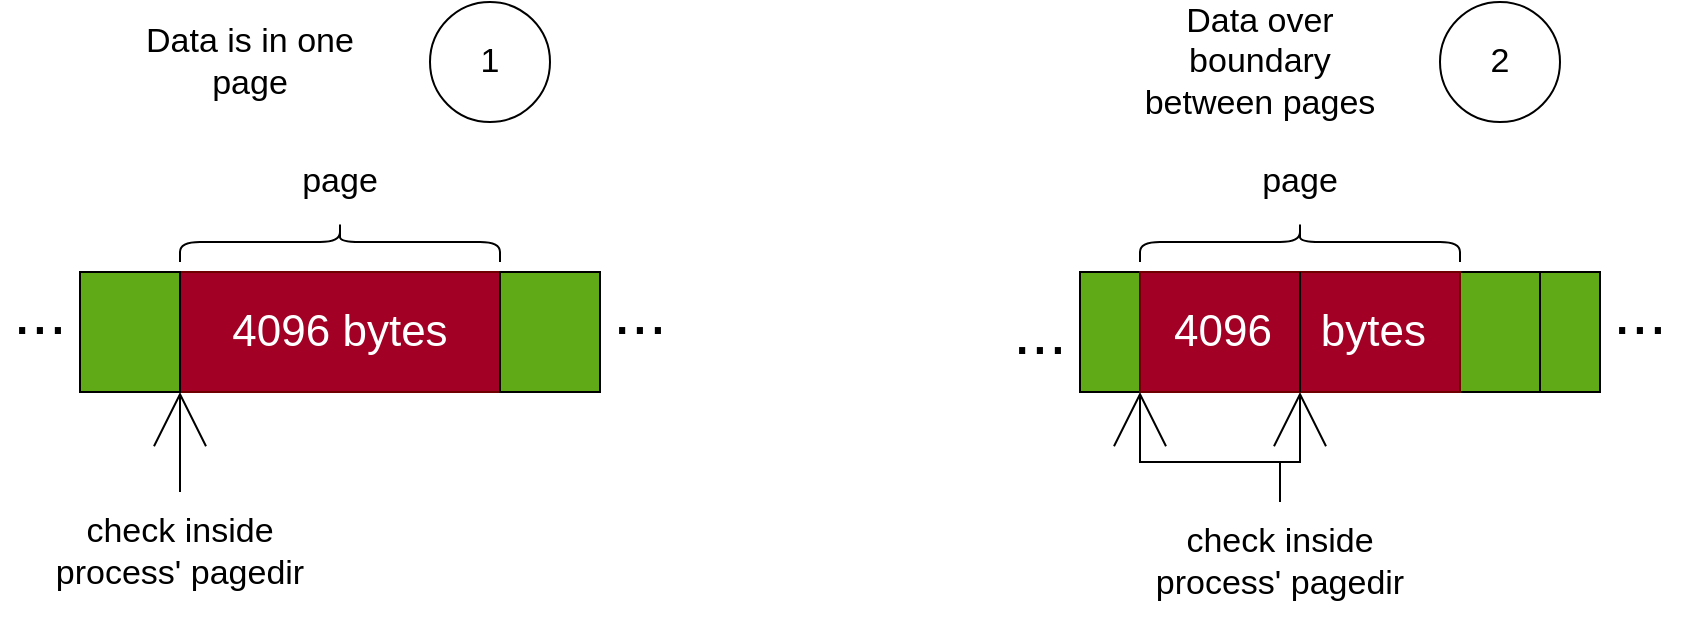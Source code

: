 <mxfile>
    <diagram id="Uy986KGVX4YS-kIAA33W" name="Page-1">
        <mxGraphModel dx="1501" dy="1472" grid="1" gridSize="10" guides="1" tooltips="1" connect="1" arrows="1" fold="1" page="1" pageScale="1" pageWidth="850" pageHeight="1100" math="0" shadow="0">
            <root>
                <mxCell id="0"/>
                <mxCell id="1" parent="0"/>
                <mxCell id="33" value="&lt;font face=&quot;helvetica&quot;&gt;&lt;span style=&quot;font-size: 22px&quot;&gt;4096 bytes&lt;/span&gt;&lt;/font&gt;" style="rounded=0;whiteSpace=wrap;html=1;fillColor=#a20025;fontColor=#ffffff;strokeColor=#6F0000;" parent="1" vertex="1">
                    <mxGeometry x="100" y="145" width="160" height="60" as="geometry"/>
                </mxCell>
                <mxCell id="34" value="" style="rounded=0;whiteSpace=wrap;html=1;sketch=0;strokeColor=#000000;fillColor=#60A917;" parent="1" vertex="1">
                    <mxGeometry x="260" y="145" width="50" height="60" as="geometry"/>
                </mxCell>
                <mxCell id="35" value="" style="rounded=0;whiteSpace=wrap;html=1;strokeColor=#000000;fillColor=#60A917;" parent="1" vertex="1">
                    <mxGeometry x="50" y="145" width="50" height="60" as="geometry"/>
                </mxCell>
                <mxCell id="36" value="&lt;font style=&quot;font-size: 32px&quot;&gt;...&lt;/font&gt;" style="text;html=1;strokeColor=none;fillColor=none;align=center;verticalAlign=middle;whiteSpace=wrap;rounded=0;sketch=0;fontColor=#000000;" parent="1" vertex="1">
                    <mxGeometry x="10" y="145" width="40" height="40" as="geometry"/>
                </mxCell>
                <mxCell id="37" value="&lt;font style=&quot;font-size: 32px&quot;&gt;...&lt;/font&gt;" style="text;html=1;strokeColor=none;fillColor=none;align=center;verticalAlign=middle;whiteSpace=wrap;rounded=0;sketch=0;fontColor=#000000;" parent="1" vertex="1">
                    <mxGeometry x="310" y="145" width="40" height="40" as="geometry"/>
                </mxCell>
                <mxCell id="48" value="" style="rounded=0;whiteSpace=wrap;html=1;fillColor=#60a917;fontColor=#ffffff;strokeColor=#000000;" parent="1" vertex="1">
                    <mxGeometry x="550" y="145" width="110" height="60" as="geometry"/>
                </mxCell>
                <mxCell id="49" value="" style="rounded=0;whiteSpace=wrap;html=1;sketch=0;strokeColor=#000000;fillColor=#60A917;" parent="1" vertex="1">
                    <mxGeometry x="660" y="145" width="120" height="60" as="geometry"/>
                </mxCell>
                <mxCell id="50" value="&lt;font style=&quot;font-size: 32px&quot;&gt;...&lt;/font&gt;" style="text;html=1;strokeColor=none;fillColor=none;align=center;verticalAlign=middle;whiteSpace=wrap;rounded=0;sketch=0;fontColor=#000000;" parent="1" vertex="1">
                    <mxGeometry x="510" y="155" width="40" height="40" as="geometry"/>
                </mxCell>
                <mxCell id="51" value="&lt;font style=&quot;font-size: 32px&quot;&gt;...&lt;/font&gt;" style="text;html=1;strokeColor=none;fillColor=none;align=center;verticalAlign=middle;whiteSpace=wrap;rounded=0;sketch=0;fontColor=#000000;" parent="1" vertex="1">
                    <mxGeometry x="810" y="145" width="40" height="40" as="geometry"/>
                </mxCell>
                <mxCell id="64" value="" style="group" parent="1" vertex="1" connectable="0">
                    <mxGeometry x="580" y="10" width="210" height="60" as="geometry"/>
                </mxCell>
                <mxCell id="65" value="Data over boundary between pages" style="text;html=1;strokeColor=none;fillColor=none;align=center;verticalAlign=middle;whiteSpace=wrap;rounded=0;sketch=0;fontSize=17;fontColor=#000000;" parent="64" vertex="1">
                    <mxGeometry y="5" width="120" height="50" as="geometry"/>
                </mxCell>
                <mxCell id="66" value="2" style="ellipse;whiteSpace=wrap;html=1;aspect=fixed;sketch=0;fontSize=17;" parent="64" vertex="1">
                    <mxGeometry x="150" width="60" height="60" as="geometry"/>
                </mxCell>
                <mxCell id="67" value="" style="group" parent="1" vertex="1" connectable="0">
                    <mxGeometry x="75" y="10" width="210" height="60" as="geometry"/>
                </mxCell>
                <mxCell id="68" value="Data is in one page" style="text;html=1;strokeColor=none;fillColor=none;align=center;verticalAlign=middle;whiteSpace=wrap;rounded=0;sketch=0;fontSize=17;fontColor=#000000;" parent="67" vertex="1">
                    <mxGeometry y="5" width="120" height="50" as="geometry"/>
                </mxCell>
                <mxCell id="69" value="1" style="ellipse;whiteSpace=wrap;html=1;aspect=fixed;sketch=0;fontSize=17;" parent="67" vertex="1">
                    <mxGeometry x="150" width="60" height="60" as="geometry"/>
                </mxCell>
                <mxCell id="70" value="4096&amp;nbsp; &amp;nbsp; bytes" style="rounded=0;whiteSpace=wrap;html=1;sketch=0;fillColor=#a20025;strokeColor=#6F0000;fontColor=#ffffff;fontSize=22;" parent="1" vertex="1">
                    <mxGeometry x="580" y="145" width="160" height="60" as="geometry"/>
                </mxCell>
                <mxCell id="71" value="" style="endArrow=none;html=1;entryX=1;entryY=0;entryDx=0;entryDy=0;exitX=0;exitY=1;exitDx=0;exitDy=0;strokeColor=#000000;" parent="1" source="49" target="48" edge="1">
                    <mxGeometry width="50" height="50" relative="1" as="geometry">
                        <mxPoint x="640" y="190" as="sourcePoint"/>
                        <mxPoint x="690" y="140" as="targetPoint"/>
                    </mxGeometry>
                </mxCell>
                <mxCell id="73" value="" style="rounded=0;whiteSpace=wrap;html=1;sketch=0;strokeColor=#000000;fillColor=#60A917;" parent="1" vertex="1">
                    <mxGeometry x="780" y="145" width="30" height="60" as="geometry"/>
                </mxCell>
                <mxCell id="75" style="edgeStyle=orthogonalEdgeStyle;rounded=0;orthogonalLoop=1;jettySize=auto;html=1;exitX=0.5;exitY=0;exitDx=0;exitDy=0;entryX=0;entryY=1;entryDx=0;entryDy=0;fontColor=#000000;endArrow=open;endFill=0;endSize=25;strokeColor=#000000;" parent="1" source="76" edge="1">
                    <mxGeometry relative="1" as="geometry">
                        <mxPoint x="100" y="205" as="targetPoint"/>
                    </mxGeometry>
                </mxCell>
                <mxCell id="76" value="check inside process' pagedir" style="text;html=1;strokeColor=none;fillColor=none;align=center;verticalAlign=middle;whiteSpace=wrap;rounded=0;sketch=0;fontColor=#000000;fontSize=17;" parent="1" vertex="1">
                    <mxGeometry x="30" y="255" width="140" height="60" as="geometry"/>
                </mxCell>
                <mxCell id="77" style="edgeStyle=orthogonalEdgeStyle;rounded=0;orthogonalLoop=1;jettySize=auto;html=1;exitX=0.5;exitY=0;exitDx=0;exitDy=0;entryX=0;entryY=1;entryDx=0;entryDy=0;fontColor=#000000;endArrow=open;endFill=0;endSize=25;strokeColor=#000000;" parent="1" source="79" target="70" edge="1">
                    <mxGeometry relative="1" as="geometry">
                        <mxPoint x="600" y="205" as="targetPoint"/>
                        <Array as="points">
                            <mxPoint x="650" y="240"/>
                            <mxPoint x="580" y="240"/>
                        </Array>
                    </mxGeometry>
                </mxCell>
                <mxCell id="78" style="edgeStyle=orthogonalEdgeStyle;rounded=0;orthogonalLoop=1;jettySize=auto;html=1;exitX=0.5;exitY=0;exitDx=0;exitDy=0;entryX=0.5;entryY=1;entryDx=0;entryDy=0;fontSize=17;fontColor=#000000;endArrow=open;endFill=0;endSize=25;strokeColor=#000000;" parent="1" source="79" edge="1">
                    <mxGeometry relative="1" as="geometry">
                        <mxPoint x="660" y="205" as="targetPoint"/>
                        <Array as="points">
                            <mxPoint x="650" y="240"/>
                            <mxPoint x="660" y="240"/>
                        </Array>
                    </mxGeometry>
                </mxCell>
                <mxCell id="79" value="check inside process' pagedir" style="text;html=1;strokeColor=none;fillColor=none;align=center;verticalAlign=middle;whiteSpace=wrap;rounded=0;sketch=0;fontColor=#000000;fontSize=17;" parent="1" vertex="1">
                    <mxGeometry x="580" y="260" width="140" height="60" as="geometry"/>
                </mxCell>
                <mxCell id="80" value="" style="shape=curlyBracket;whiteSpace=wrap;html=1;rounded=1;flipH=1;rotation=-90;strokeColor=#000000;" vertex="1" parent="1">
                    <mxGeometry x="170" y="50" width="20" height="160" as="geometry"/>
                </mxCell>
                <mxCell id="81" value="page" style="text;html=1;strokeColor=none;fillColor=none;align=center;verticalAlign=middle;whiteSpace=wrap;rounded=0;sketch=0;fontColor=#000000;fontSize=17;" vertex="1" parent="1">
                    <mxGeometry x="140" y="80" width="80" height="40" as="geometry"/>
                </mxCell>
                <mxCell id="82" value="" style="shape=curlyBracket;whiteSpace=wrap;html=1;rounded=1;flipH=1;rotation=-90;strokeColor=#000000;" vertex="1" parent="1">
                    <mxGeometry x="650" y="50" width="20" height="160" as="geometry"/>
                </mxCell>
                <mxCell id="83" value="page" style="text;html=1;strokeColor=none;fillColor=none;align=center;verticalAlign=middle;whiteSpace=wrap;rounded=0;sketch=0;fontColor=#000000;fontSize=17;" vertex="1" parent="1">
                    <mxGeometry x="620" y="80" width="80" height="40" as="geometry"/>
                </mxCell>
            </root>
        </mxGraphModel>
    </diagram>
</mxfile>